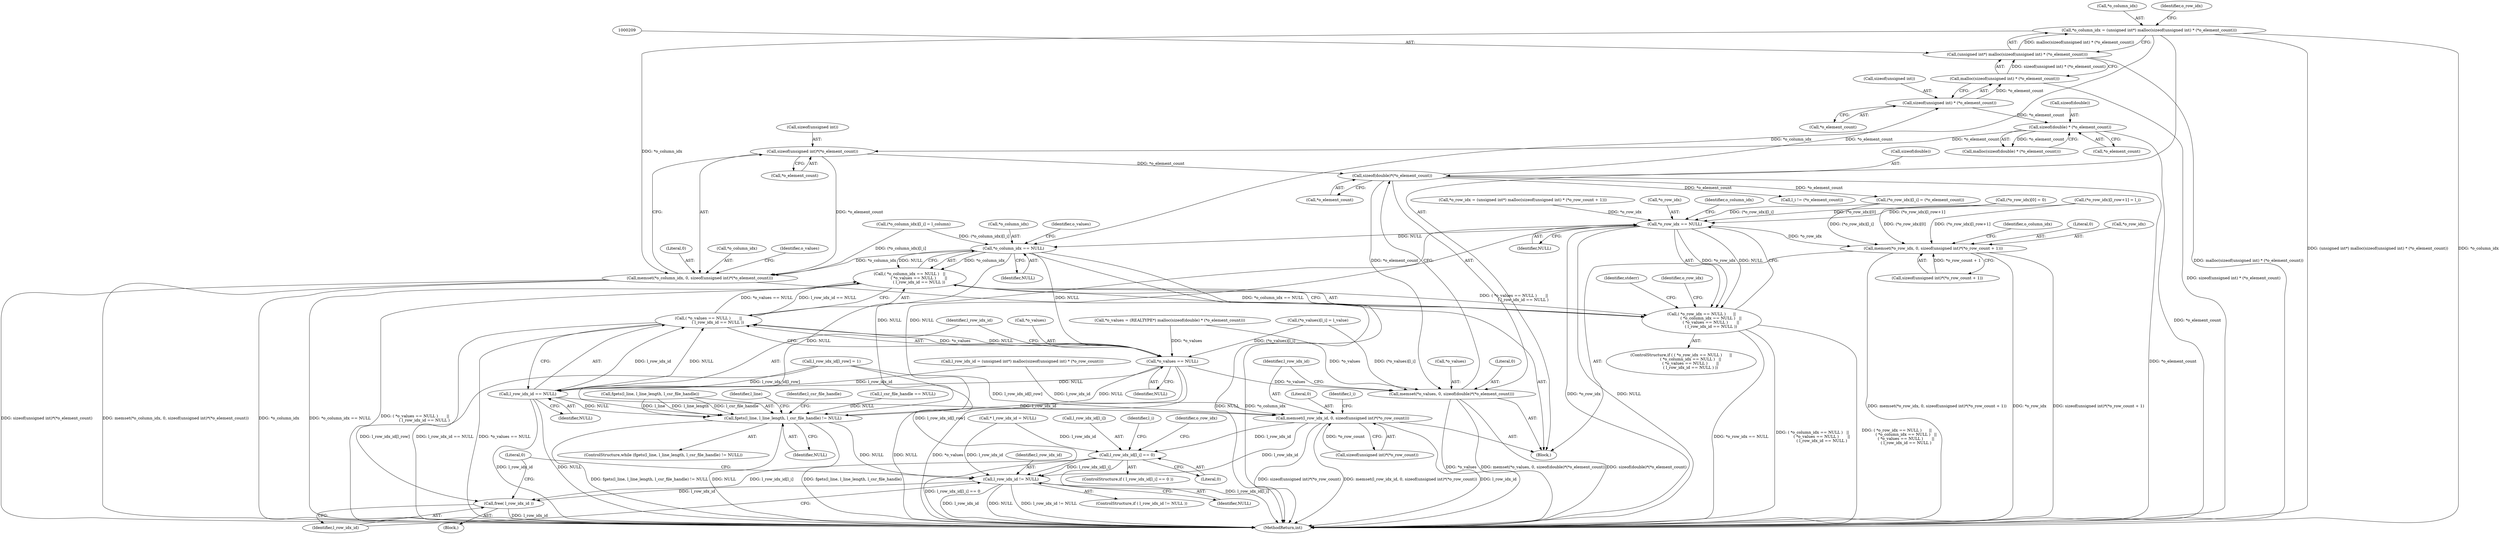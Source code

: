 digraph "0_libxsmm_151481489192e6d1997f8bde52c5c425ea41741d_0@pointer" {
"1000205" [label="(Call,*o_column_idx = (unsigned int*) malloc(sizeof(unsigned int) * (*o_element_count)))"];
"1000208" [label="(Call,(unsigned int*) malloc(sizeof(unsigned int) * (*o_element_count)))"];
"1000210" [label="(Call,malloc(sizeof(unsigned int) * (*o_element_count)))"];
"1000211" [label="(Call,sizeof(unsigned int) * (*o_element_count))"];
"1000300" [label="(Call,sizeof(double)*(*o_element_count))"];
"1000291" [label="(Call,sizeof(unsigned int)*(*o_element_count))"];
"1000235" [label="(Call,sizeof(double) * (*o_element_count))"];
"1000257" [label="(Call,*o_column_idx == NULL)"];
"1000161" [label="(Call,fgets(l_line, l_line_length, l_csr_file_handle) != NULL)"];
"1000252" [label="(Call,*o_row_idx == NULL)"];
"1000251" [label="(Call,( *o_row_idx == NULL )      ||\n               ( *o_column_idx == NULL )   ||\n               ( *o_values == NULL )       ||\n               ( l_row_idx_id == NULL ))"];
"1000276" [label="(Call,memset(*o_row_idx, 0, sizeof(unsigned int)*(*o_row_count + 1)))"];
"1000451" [label="(Call,l_row_idx_id != NULL)"];
"1000455" [label="(Call,free( l_row_idx_id ))"];
"1000256" [label="(Call,( *o_column_idx == NULL )   ||\n               ( *o_values == NULL )       ||\n               ( l_row_idx_id == NULL ))"];
"1000262" [label="(Call,*o_values == NULL)"];
"1000261" [label="(Call,( *o_values == NULL )       ||\n               ( l_row_idx_id == NULL ))"];
"1000266" [label="(Call,l_row_idx_id == NULL)"];
"1000305" [label="(Call,memset(l_row_idx_id, 0, sizeof(unsigned int)*(*o_row_count)))"];
"1000433" [label="(Call,l_row_idx_id[l_i] == 0)"];
"1000296" [label="(Call,memset(*o_values, 0, sizeof(double)*(*o_element_count)))"];
"1000287" [label="(Call,memset(*o_column_idx, 0, sizeof(unsigned int)*(*o_element_count)))"];
"1000458" [label="(Literal,0)"];
"1000410" [label="(Call,l_i != (*o_element_count))"];
"1000240" [label="(Call,l_row_idx_id = (unsigned int*) malloc(sizeof(unsigned int) * (*o_row_count)))"];
"1000303" [label="(Call,*o_element_count)"];
"1000266" [label="(Call,l_row_idx_id == NULL)"];
"1000262" [label="(Call,*o_values == NULL)"];
"1000205" [label="(Call,*o_column_idx = (unsigned int*) malloc(sizeof(unsigned int) * (*o_element_count)))"];
"1000454" [label="(Block,)"];
"1000291" [label="(Call,sizeof(unsigned int)*(*o_element_count))"];
"1000235" [label="(Call,sizeof(double) * (*o_element_count))"];
"1000257" [label="(Call,*o_column_idx == NULL)"];
"1000208" [label="(Call,(unsigned int*) malloc(sizeof(unsigned int) * (*o_element_count)))"];
"1000300" [label="(Call,sizeof(double)*(*o_element_count))"];
"1000432" [label="(ControlStructure,if ( l_row_idx_id[l_i] == 0 ))"];
"1000166" [label="(Identifier,NULL)"];
"1000287" [label="(Call,memset(*o_column_idx, 0, sizeof(unsigned int)*(*o_element_count)))"];
"1000271" [label="(Identifier,stderr)"];
"1000290" [label="(Literal,0)"];
"1000211" [label="(Call,sizeof(unsigned int) * (*o_element_count))"];
"1000256" [label="(Call,( *o_column_idx == NULL )   ||\n               ( *o_values == NULL )       ||\n               ( l_row_idx_id == NULL ))"];
"1000250" [label="(ControlStructure,if ( ( *o_row_idx == NULL )      ||\n               ( *o_column_idx == NULL )   ||\n               ( *o_values == NULL )       ||\n               ( l_row_idx_id == NULL ) ))"];
"1000280" [label="(Call,sizeof(unsigned int)*(*o_row_count + 1))"];
"1000258" [label="(Call,*o_column_idx)"];
"1000292" [label="(Call,sizeof(unsigned int))"];
"1000263" [label="(Call,*o_values)"];
"1000255" [label="(Identifier,NULL)"];
"1000459" [label="(MethodReturn,int)"];
"1000450" [label="(ControlStructure,if ( l_row_idx_id != NULL ))"];
"1000380" [label="(Call,(*o_column_idx)[l_i] = l_column)"];
"1000289" [label="(Identifier,o_column_idx)"];
"1000137" [label="(Call,* l_row_idx_id = NULL)"];
"1000162" [label="(Call,fgets(l_line, l_line_length, l_csr_file_handle))"];
"1000276" [label="(Call,memset(*o_row_idx, 0, sizeof(unsigned int)*(*o_row_count + 1)))"];
"1000204" [label="(Block,)"];
"1000294" [label="(Call,*o_element_count)"];
"1000308" [label="(Call,sizeof(unsigned int)*(*o_row_count))"];
"1000171" [label="(Identifier,l_line)"];
"1000267" [label="(Identifier,l_row_idx_id)"];
"1000455" [label="(Call,free( l_row_idx_id ))"];
"1000394" [label="(Call,l_row_idx_id[l_row] = 1)"];
"1000453" [label="(Identifier,NULL)"];
"1000288" [label="(Call,*o_column_idx)"];
"1000437" [label="(Literal,0)"];
"1000216" [label="(Call,*o_row_idx = (unsigned int*) malloc(sizeof(unsigned int) * (*o_row_count + 1)))"];
"1000399" [label="(Call,(*o_row_idx)[l_row+1] = l_i)"];
"1000306" [label="(Identifier,l_row_idx_id)"];
"1000430" [label="(Identifier,l_i)"];
"1000238" [label="(Call,*o_element_count)"];
"1000452" [label="(Identifier,l_row_idx_id)"];
"1000301" [label="(Call,sizeof(double))"];
"1000261" [label="(Call,( *o_values == NULL )       ||\n               ( l_row_idx_id == NULL ))"];
"1000251" [label="(Call,( *o_row_idx == NULL )      ||\n               ( *o_column_idx == NULL )   ||\n               ( *o_values == NULL )       ||\n               ( l_row_idx_id == NULL ))"];
"1000298" [label="(Identifier,o_values)"];
"1000451" [label="(Call,l_row_idx_id != NULL)"];
"1000206" [label="(Call,*o_column_idx)"];
"1000408" [label="(Identifier,l_csr_file_handle)"];
"1000299" [label="(Literal,0)"];
"1000210" [label="(Call,malloc(sizeof(unsigned int) * (*o_element_count)))"];
"1000236" [label="(Call,sizeof(double))"];
"1000264" [label="(Identifier,o_values)"];
"1000278" [label="(Identifier,o_row_idx)"];
"1000161" [label="(Call,fgets(l_line, l_line_length, l_csr_file_handle) != NULL)"];
"1000150" [label="(Call,l_csr_file_handle == NULL)"];
"1000253" [label="(Call,*o_row_idx)"];
"1000305" [label="(Call,memset(l_row_idx_id, 0, sizeof(unsigned int)*(*o_row_count)))"];
"1000268" [label="(Identifier,NULL)"];
"1000296" [label="(Call,memset(*o_values, 0, sizeof(double)*(*o_element_count)))"];
"1000265" [label="(Identifier,NULL)"];
"1000307" [label="(Literal,0)"];
"1000433" [label="(Call,l_row_idx_id[l_i] == 0)"];
"1000442" [label="(Identifier,o_row_idx)"];
"1000234" [label="(Call,malloc(sizeof(double) * (*o_element_count)))"];
"1000260" [label="(Identifier,NULL)"];
"1000252" [label="(Call,*o_row_idx == NULL)"];
"1000212" [label="(Call,sizeof(unsigned int))"];
"1000218" [label="(Identifier,o_row_idx)"];
"1000214" [label="(Call,*o_element_count)"];
"1000456" [label="(Identifier,l_row_idx_id)"];
"1000315" [label="(Identifier,l_i)"];
"1000229" [label="(Call,*o_values = (REALTYPE*) malloc(sizeof(double) * (*o_element_count)))"];
"1000259" [label="(Identifier,o_column_idx)"];
"1000386" [label="(Call,(*o_values)[l_i] = l_value)"];
"1000325" [label="(Call,(*o_row_idx)[l_i] = (*o_element_count))"];
"1000332" [label="(Call,(*o_row_idx)[0] = 0)"];
"1000279" [label="(Literal,0)"];
"1000297" [label="(Call,*o_values)"];
"1000160" [label="(ControlStructure,while (fgets(l_line, l_line_length, l_csr_file_handle) != NULL))"];
"1000434" [label="(Call,l_row_idx_id[l_i])"];
"1000277" [label="(Call,*o_row_idx)"];
"1000205" -> "1000204"  [label="AST: "];
"1000205" -> "1000208"  [label="CFG: "];
"1000206" -> "1000205"  [label="AST: "];
"1000208" -> "1000205"  [label="AST: "];
"1000218" -> "1000205"  [label="CFG: "];
"1000205" -> "1000459"  [label="DDG: *o_column_idx"];
"1000205" -> "1000459"  [label="DDG: (unsigned int*) malloc(sizeof(unsigned int) * (*o_element_count))"];
"1000208" -> "1000205"  [label="DDG: malloc(sizeof(unsigned int) * (*o_element_count))"];
"1000205" -> "1000257"  [label="DDG: *o_column_idx"];
"1000205" -> "1000287"  [label="DDG: *o_column_idx"];
"1000208" -> "1000210"  [label="CFG: "];
"1000209" -> "1000208"  [label="AST: "];
"1000210" -> "1000208"  [label="AST: "];
"1000208" -> "1000459"  [label="DDG: malloc(sizeof(unsigned int) * (*o_element_count))"];
"1000210" -> "1000208"  [label="DDG: sizeof(unsigned int) * (*o_element_count)"];
"1000210" -> "1000211"  [label="CFG: "];
"1000211" -> "1000210"  [label="AST: "];
"1000210" -> "1000459"  [label="DDG: sizeof(unsigned int) * (*o_element_count)"];
"1000211" -> "1000210"  [label="DDG: *o_element_count"];
"1000211" -> "1000214"  [label="CFG: "];
"1000212" -> "1000211"  [label="AST: "];
"1000214" -> "1000211"  [label="AST: "];
"1000300" -> "1000211"  [label="DDG: *o_element_count"];
"1000211" -> "1000235"  [label="DDG: *o_element_count"];
"1000300" -> "1000296"  [label="AST: "];
"1000300" -> "1000303"  [label="CFG: "];
"1000301" -> "1000300"  [label="AST: "];
"1000303" -> "1000300"  [label="AST: "];
"1000296" -> "1000300"  [label="CFG: "];
"1000300" -> "1000459"  [label="DDG: *o_element_count"];
"1000300" -> "1000296"  [label="DDG: *o_element_count"];
"1000291" -> "1000300"  [label="DDG: *o_element_count"];
"1000300" -> "1000325"  [label="DDG: *o_element_count"];
"1000300" -> "1000410"  [label="DDG: *o_element_count"];
"1000291" -> "1000287"  [label="AST: "];
"1000291" -> "1000294"  [label="CFG: "];
"1000292" -> "1000291"  [label="AST: "];
"1000294" -> "1000291"  [label="AST: "];
"1000287" -> "1000291"  [label="CFG: "];
"1000291" -> "1000287"  [label="DDG: *o_element_count"];
"1000235" -> "1000291"  [label="DDG: *o_element_count"];
"1000235" -> "1000234"  [label="AST: "];
"1000235" -> "1000238"  [label="CFG: "];
"1000236" -> "1000235"  [label="AST: "];
"1000238" -> "1000235"  [label="AST: "];
"1000234" -> "1000235"  [label="CFG: "];
"1000235" -> "1000459"  [label="DDG: *o_element_count"];
"1000235" -> "1000234"  [label="DDG: *o_element_count"];
"1000257" -> "1000256"  [label="AST: "];
"1000257" -> "1000260"  [label="CFG: "];
"1000258" -> "1000257"  [label="AST: "];
"1000260" -> "1000257"  [label="AST: "];
"1000264" -> "1000257"  [label="CFG: "];
"1000256" -> "1000257"  [label="CFG: "];
"1000257" -> "1000459"  [label="DDG: NULL"];
"1000257" -> "1000459"  [label="DDG: *o_column_idx"];
"1000257" -> "1000161"  [label="DDG: NULL"];
"1000257" -> "1000256"  [label="DDG: *o_column_idx"];
"1000257" -> "1000256"  [label="DDG: NULL"];
"1000380" -> "1000257"  [label="DDG: (*o_column_idx)[l_i]"];
"1000252" -> "1000257"  [label="DDG: NULL"];
"1000257" -> "1000262"  [label="DDG: NULL"];
"1000257" -> "1000287"  [label="DDG: *o_column_idx"];
"1000161" -> "1000160"  [label="AST: "];
"1000161" -> "1000166"  [label="CFG: "];
"1000162" -> "1000161"  [label="AST: "];
"1000166" -> "1000161"  [label="AST: "];
"1000171" -> "1000161"  [label="CFG: "];
"1000408" -> "1000161"  [label="CFG: "];
"1000161" -> "1000459"  [label="DDG: NULL"];
"1000161" -> "1000459"  [label="DDG: fgets(l_line, l_line_length, l_csr_file_handle)"];
"1000161" -> "1000459"  [label="DDG: fgets(l_line, l_line_length, l_csr_file_handle) != NULL"];
"1000162" -> "1000161"  [label="DDG: l_line"];
"1000162" -> "1000161"  [label="DDG: l_line_length"];
"1000162" -> "1000161"  [label="DDG: l_csr_file_handle"];
"1000252" -> "1000161"  [label="DDG: NULL"];
"1000266" -> "1000161"  [label="DDG: NULL"];
"1000150" -> "1000161"  [label="DDG: NULL"];
"1000262" -> "1000161"  [label="DDG: NULL"];
"1000161" -> "1000252"  [label="DDG: NULL"];
"1000161" -> "1000451"  [label="DDG: NULL"];
"1000252" -> "1000251"  [label="AST: "];
"1000252" -> "1000255"  [label="CFG: "];
"1000253" -> "1000252"  [label="AST: "];
"1000255" -> "1000252"  [label="AST: "];
"1000259" -> "1000252"  [label="CFG: "];
"1000251" -> "1000252"  [label="CFG: "];
"1000252" -> "1000459"  [label="DDG: *o_row_idx"];
"1000252" -> "1000459"  [label="DDG: NULL"];
"1000252" -> "1000251"  [label="DDG: *o_row_idx"];
"1000252" -> "1000251"  [label="DDG: NULL"];
"1000325" -> "1000252"  [label="DDG: (*o_row_idx)[l_i]"];
"1000332" -> "1000252"  [label="DDG: (*o_row_idx)[0]"];
"1000216" -> "1000252"  [label="DDG: *o_row_idx"];
"1000399" -> "1000252"  [label="DDG: (*o_row_idx)[l_row+1]"];
"1000252" -> "1000276"  [label="DDG: *o_row_idx"];
"1000251" -> "1000250"  [label="AST: "];
"1000251" -> "1000256"  [label="CFG: "];
"1000256" -> "1000251"  [label="AST: "];
"1000271" -> "1000251"  [label="CFG: "];
"1000278" -> "1000251"  [label="CFG: "];
"1000251" -> "1000459"  [label="DDG: ( *o_row_idx == NULL )      ||\n               ( *o_column_idx == NULL )   ||\n               ( *o_values == NULL )       ||\n               ( l_row_idx_id == NULL )"];
"1000251" -> "1000459"  [label="DDG: *o_row_idx == NULL"];
"1000251" -> "1000459"  [label="DDG: ( *o_column_idx == NULL )   ||\n               ( *o_values == NULL )       ||\n               ( l_row_idx_id == NULL )"];
"1000256" -> "1000251"  [label="DDG: *o_column_idx == NULL"];
"1000256" -> "1000251"  [label="DDG: ( *o_values == NULL )       ||\n               ( l_row_idx_id == NULL )"];
"1000276" -> "1000204"  [label="AST: "];
"1000276" -> "1000280"  [label="CFG: "];
"1000277" -> "1000276"  [label="AST: "];
"1000279" -> "1000276"  [label="AST: "];
"1000280" -> "1000276"  [label="AST: "];
"1000289" -> "1000276"  [label="CFG: "];
"1000276" -> "1000459"  [label="DDG: sizeof(unsigned int)*(*o_row_count + 1)"];
"1000276" -> "1000459"  [label="DDG: memset(*o_row_idx, 0, sizeof(unsigned int)*(*o_row_count + 1))"];
"1000276" -> "1000459"  [label="DDG: *o_row_idx"];
"1000325" -> "1000276"  [label="DDG: (*o_row_idx)[l_i]"];
"1000332" -> "1000276"  [label="DDG: (*o_row_idx)[0]"];
"1000399" -> "1000276"  [label="DDG: (*o_row_idx)[l_row+1]"];
"1000280" -> "1000276"  [label="DDG: *o_row_count + 1"];
"1000451" -> "1000450"  [label="AST: "];
"1000451" -> "1000453"  [label="CFG: "];
"1000452" -> "1000451"  [label="AST: "];
"1000453" -> "1000451"  [label="AST: "];
"1000456" -> "1000451"  [label="CFG: "];
"1000458" -> "1000451"  [label="CFG: "];
"1000451" -> "1000459"  [label="DDG: l_row_idx_id"];
"1000451" -> "1000459"  [label="DDG: NULL"];
"1000451" -> "1000459"  [label="DDG: l_row_idx_id != NULL"];
"1000433" -> "1000451"  [label="DDG: l_row_idx_id[l_i]"];
"1000305" -> "1000451"  [label="DDG: l_row_idx_id"];
"1000137" -> "1000451"  [label="DDG: l_row_idx_id"];
"1000394" -> "1000451"  [label="DDG: l_row_idx_id[l_row]"];
"1000451" -> "1000455"  [label="DDG: l_row_idx_id"];
"1000455" -> "1000454"  [label="AST: "];
"1000455" -> "1000456"  [label="CFG: "];
"1000456" -> "1000455"  [label="AST: "];
"1000458" -> "1000455"  [label="CFG: "];
"1000455" -> "1000459"  [label="DDG: l_row_idx_id"];
"1000433" -> "1000455"  [label="DDG: l_row_idx_id[l_i]"];
"1000394" -> "1000455"  [label="DDG: l_row_idx_id[l_row]"];
"1000256" -> "1000261"  [label="CFG: "];
"1000261" -> "1000256"  [label="AST: "];
"1000256" -> "1000459"  [label="DDG: *o_column_idx == NULL"];
"1000256" -> "1000459"  [label="DDG: ( *o_values == NULL )       ||\n               ( l_row_idx_id == NULL )"];
"1000261" -> "1000256"  [label="DDG: *o_values == NULL"];
"1000261" -> "1000256"  [label="DDG: l_row_idx_id == NULL"];
"1000262" -> "1000261"  [label="AST: "];
"1000262" -> "1000265"  [label="CFG: "];
"1000263" -> "1000262"  [label="AST: "];
"1000265" -> "1000262"  [label="AST: "];
"1000267" -> "1000262"  [label="CFG: "];
"1000261" -> "1000262"  [label="CFG: "];
"1000262" -> "1000459"  [label="DDG: NULL"];
"1000262" -> "1000459"  [label="DDG: *o_values"];
"1000262" -> "1000261"  [label="DDG: *o_values"];
"1000262" -> "1000261"  [label="DDG: NULL"];
"1000386" -> "1000262"  [label="DDG: (*o_values)[l_i]"];
"1000229" -> "1000262"  [label="DDG: *o_values"];
"1000262" -> "1000266"  [label="DDG: NULL"];
"1000262" -> "1000296"  [label="DDG: *o_values"];
"1000261" -> "1000266"  [label="CFG: "];
"1000266" -> "1000261"  [label="AST: "];
"1000261" -> "1000459"  [label="DDG: l_row_idx_id == NULL"];
"1000261" -> "1000459"  [label="DDG: *o_values == NULL"];
"1000266" -> "1000261"  [label="DDG: l_row_idx_id"];
"1000266" -> "1000261"  [label="DDG: NULL"];
"1000266" -> "1000268"  [label="CFG: "];
"1000267" -> "1000266"  [label="AST: "];
"1000268" -> "1000266"  [label="AST: "];
"1000266" -> "1000459"  [label="DDG: l_row_idx_id"];
"1000266" -> "1000459"  [label="DDG: NULL"];
"1000240" -> "1000266"  [label="DDG: l_row_idx_id"];
"1000394" -> "1000266"  [label="DDG: l_row_idx_id[l_row]"];
"1000266" -> "1000305"  [label="DDG: l_row_idx_id"];
"1000305" -> "1000204"  [label="AST: "];
"1000305" -> "1000308"  [label="CFG: "];
"1000306" -> "1000305"  [label="AST: "];
"1000307" -> "1000305"  [label="AST: "];
"1000308" -> "1000305"  [label="AST: "];
"1000315" -> "1000305"  [label="CFG: "];
"1000305" -> "1000459"  [label="DDG: memset(l_row_idx_id, 0, sizeof(unsigned int)*(*o_row_count))"];
"1000305" -> "1000459"  [label="DDG: l_row_idx_id"];
"1000305" -> "1000459"  [label="DDG: sizeof(unsigned int)*(*o_row_count)"];
"1000240" -> "1000305"  [label="DDG: l_row_idx_id"];
"1000394" -> "1000305"  [label="DDG: l_row_idx_id[l_row]"];
"1000308" -> "1000305"  [label="DDG: *o_row_count"];
"1000305" -> "1000433"  [label="DDG: l_row_idx_id"];
"1000433" -> "1000432"  [label="AST: "];
"1000433" -> "1000437"  [label="CFG: "];
"1000434" -> "1000433"  [label="AST: "];
"1000437" -> "1000433"  [label="AST: "];
"1000442" -> "1000433"  [label="CFG: "];
"1000430" -> "1000433"  [label="CFG: "];
"1000433" -> "1000459"  [label="DDG: l_row_idx_id[l_i]"];
"1000433" -> "1000459"  [label="DDG: l_row_idx_id[l_i] == 0"];
"1000137" -> "1000433"  [label="DDG: l_row_idx_id"];
"1000296" -> "1000204"  [label="AST: "];
"1000297" -> "1000296"  [label="AST: "];
"1000299" -> "1000296"  [label="AST: "];
"1000306" -> "1000296"  [label="CFG: "];
"1000296" -> "1000459"  [label="DDG: memset(*o_values, 0, sizeof(double)*(*o_element_count))"];
"1000296" -> "1000459"  [label="DDG: sizeof(double)*(*o_element_count)"];
"1000296" -> "1000459"  [label="DDG: *o_values"];
"1000386" -> "1000296"  [label="DDG: (*o_values)[l_i]"];
"1000229" -> "1000296"  [label="DDG: *o_values"];
"1000287" -> "1000204"  [label="AST: "];
"1000288" -> "1000287"  [label="AST: "];
"1000290" -> "1000287"  [label="AST: "];
"1000298" -> "1000287"  [label="CFG: "];
"1000287" -> "1000459"  [label="DDG: sizeof(unsigned int)*(*o_element_count)"];
"1000287" -> "1000459"  [label="DDG: memset(*o_column_idx, 0, sizeof(unsigned int)*(*o_element_count))"];
"1000287" -> "1000459"  [label="DDG: *o_column_idx"];
"1000380" -> "1000287"  [label="DDG: (*o_column_idx)[l_i]"];
}
